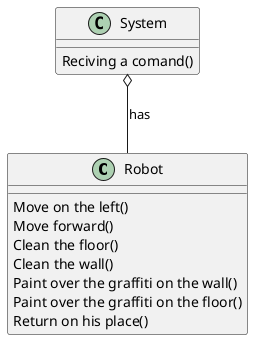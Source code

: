 
@startuml
Class Robot{
Move on the left()
Move forward()
Clean the floor()
Clean the wall()
Paint over the graffiti on the wall()
Paint over the graffiti on the floor()
Return on his place()
}
Class System{

Reciving a comand() 
}
System o-- Robot: has
@enduml
